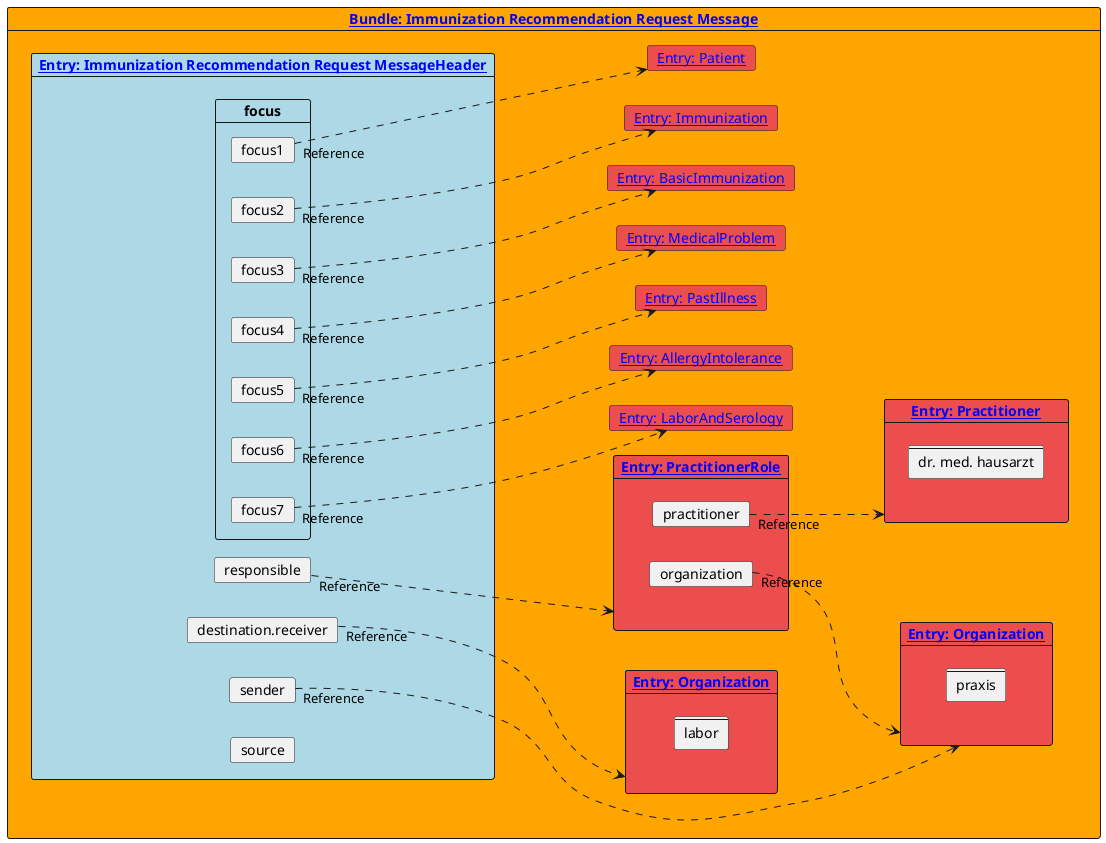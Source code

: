 @startuml
left to right direction

card "[[StructureDefinition-ch-vacd-recommendation-request-message.html Bundle: Immunization Recommendation Request Message]]" as document #Orange {
    
    card "[[StructureDefinition-ch-vacd-recommendation-request-messageheader.html Entry: Immunization Recommendation Request MessageHeader]]" as composition #Lightblue  {

        card focus {
            card focus7
            card focus6
            card focus5
            card focus4
            card focus3
            card focus2
            card focus1
        }
        card sender
        card destination.receiver
        card responsible
        card source

    }

    
    card "[[http://fhir.ch/ig/ch-core/StructureDefinition/ch-core-practitionerrole-epr Entry: PractitionerRole]]" as practitionerrole #ec4d4dff {
        card practitioner as practitioner1
        card organization as organization1
    }
    card "[[http://fhir.ch/ig/ch-core/StructureDefinition/ch-core-practitioner-epr Entry: Practitioner]]" as practitioner #ec4d4dff {
        card name1 [
            ----
            dr. med. hausarzt
        ]
    }
    card "[[http://fhir.ch/ig/ch-core/StructureDefinition/ch-core-organization-epr Entry: Organization]]" as organization #ec4d4dff {
        card name2 [
            ----
            praxis
        ]
    }
    card "[[http://fhir.ch/ig/ch-core/StructureDefinition/ch-core-organization-epr Entry: Organization]]" as labor1 #ec4d4dff {
        card name3 [
            ----
            labor
        ]
    }

    card "[[http://fhir.ch/ig/ch-core/StructureDefinition/ch-core-patient-epr Entry: Patient]]" as patient #ec4d4dff {
    }

    card "[[StructureDefinition-ch-vacd-laboratory-serology.html Entry: LaborAndSerology]]" as laborandserology #ec4d4dff {
    }


    card "[[StructureDefinition-ch-vacd-immunization.html Entry: Immunization]]" as immunization1 #ec4d4dff {
    }
    card "[[StructureDefinition-ch-vacd-basic-immunization.html Entry: BasicImmunization]]" as basicimmunization #ec4d4dff {
    }
    card "[[StructureDefinition-ch-vacd-medical-problems.html Entry: MedicalProblem]]" as medicalproblem #ec4d4dff {
    }
    card "[[StructureDefinition-ch-vacd-pastillnesses.html Entry: PastIllness]]" as pastillness #ec4d4dff {
    }
    card "[[StructureDefinition-ch-vacd-allergyintolerances.html Entry: AllergyIntolerance]]" as allergyintolerance #ec4d4dff {
    }
    

    sender "Reference"..> organization
    responsible "Reference"..> practitionerrole
    practitioner1 "Reference"..> practitioner
    organization1 "Reference"..> organization

    focus1 "Reference"..> patient
    focus2 "Reference"..> immunization1
    focus3 "Reference"..> basicimmunization
    focus4 "Reference"..> medicalproblem
    focus5 "Reference"..> pastillness
    focus6 "Reference"..> allergyintolerance
    focus7 "Reference"..> laborandserology

    destination.receiver "Reference"..> labor1
}

@enduml